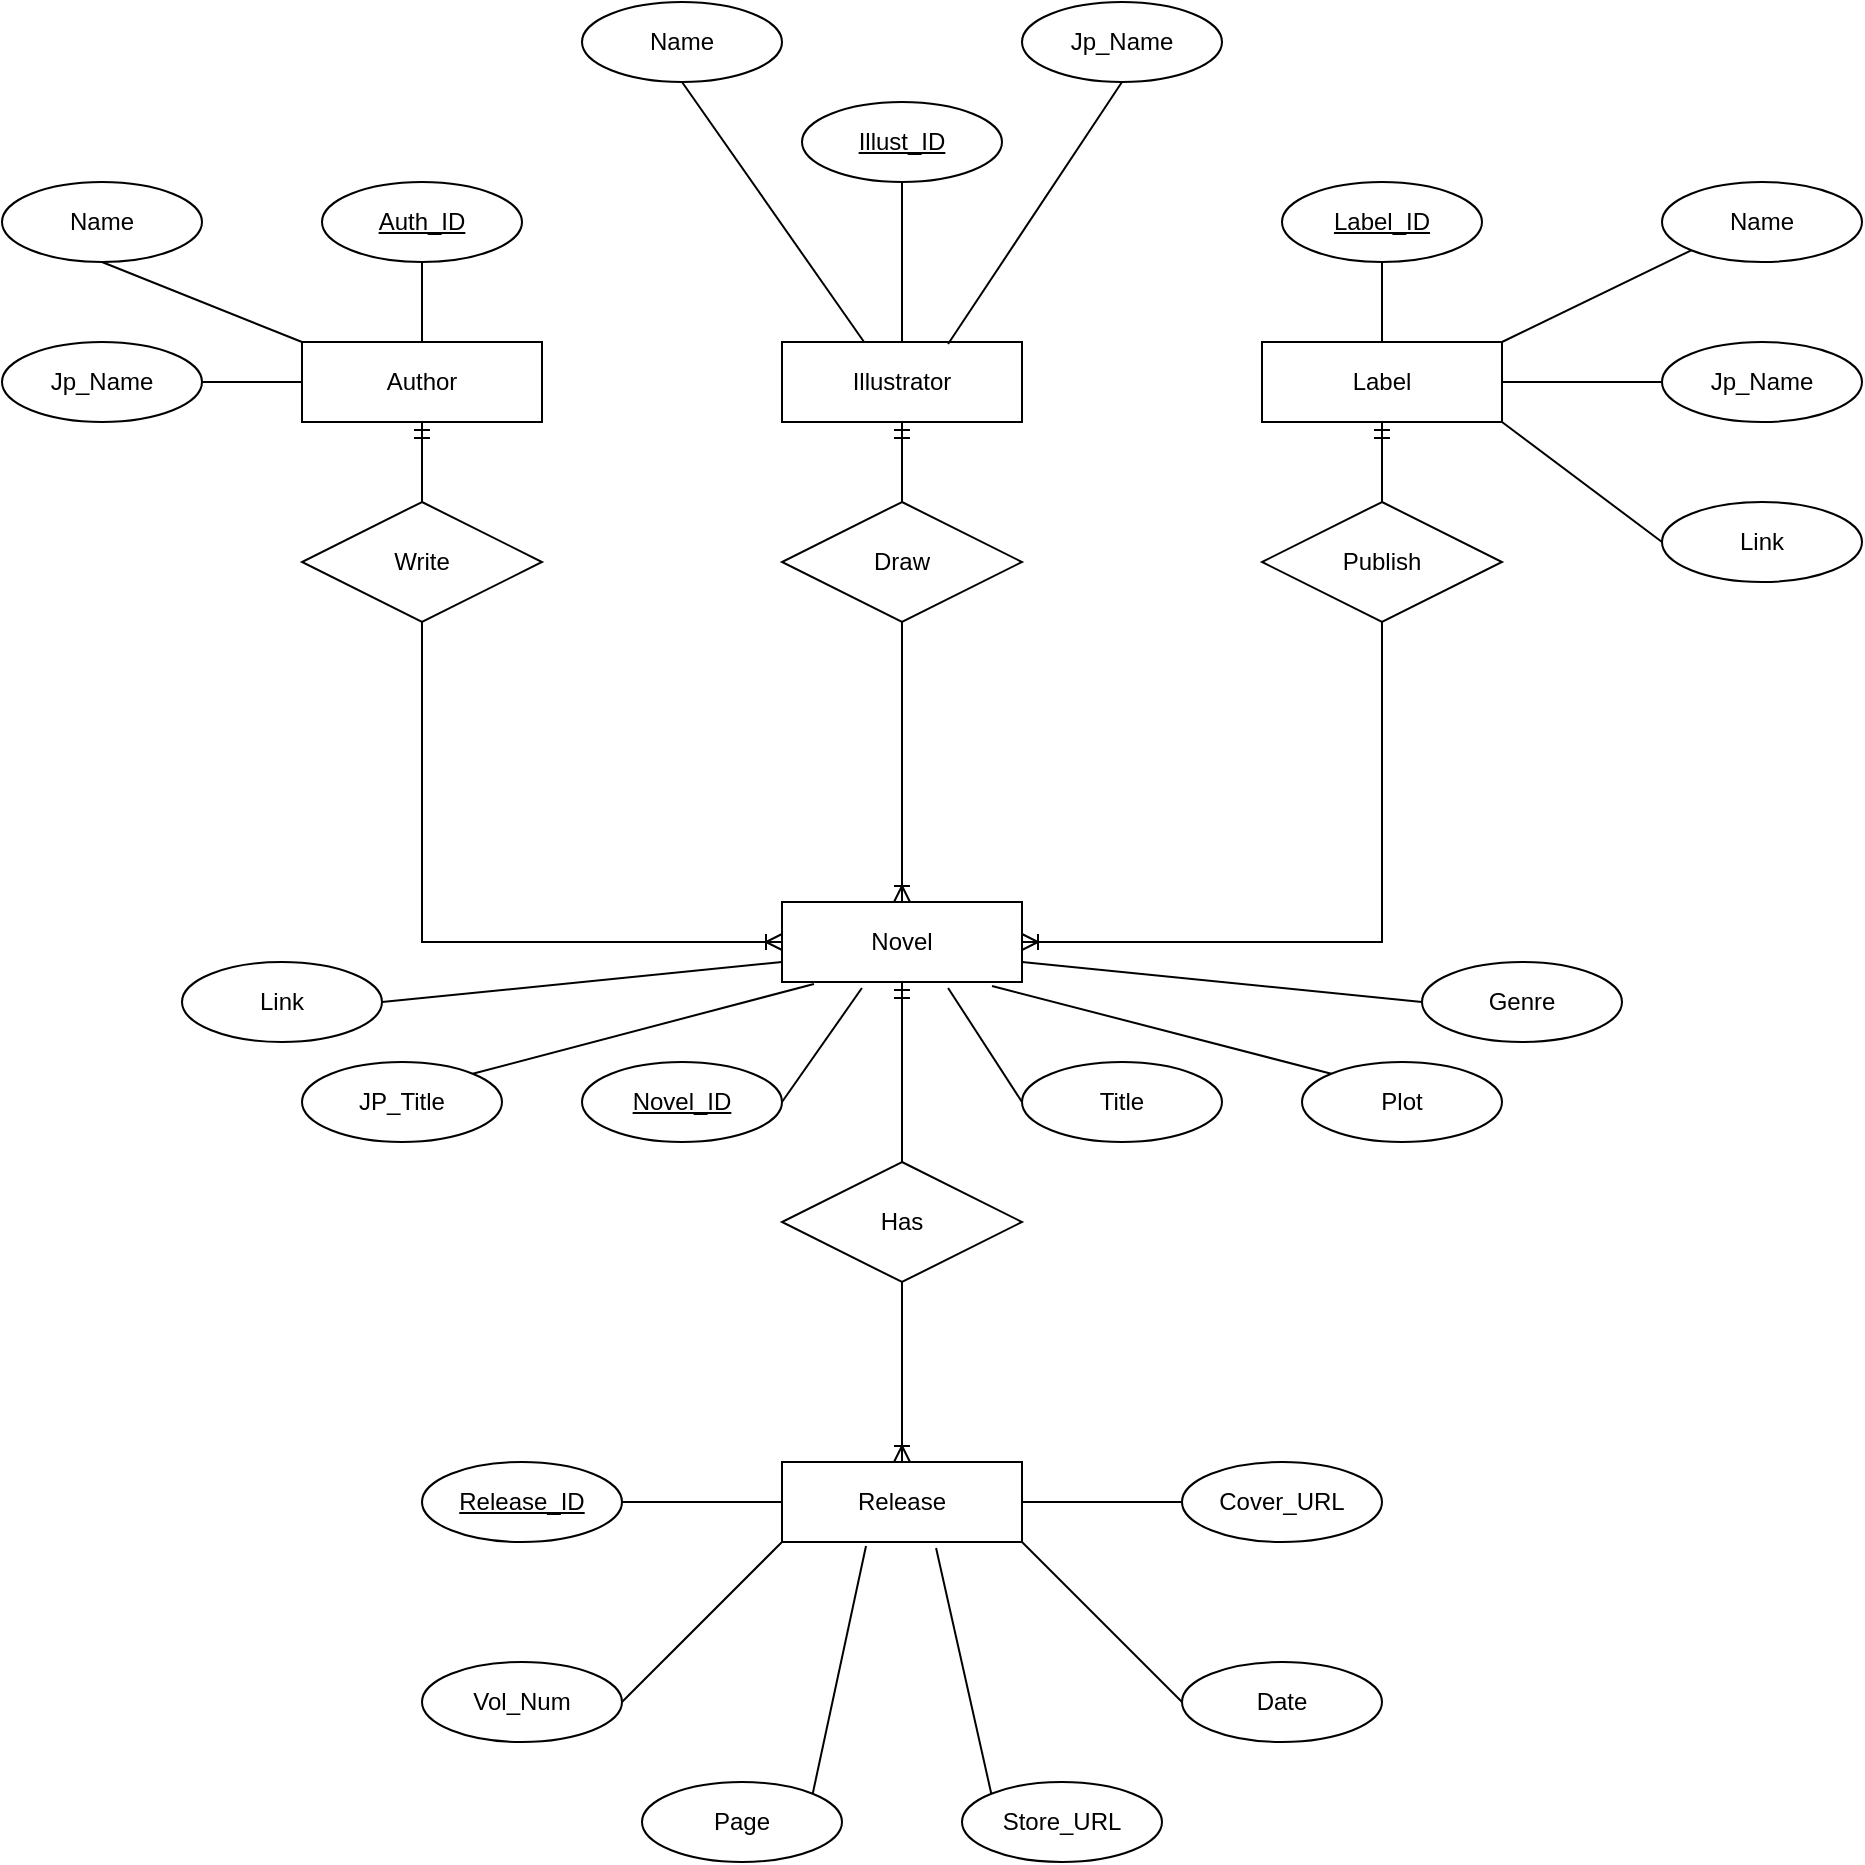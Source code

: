 <mxfile version="14.5.1" type="device" pages="2"><diagram id="R2lEEEUBdFMjLlhIrx00" name="ERD"><mxGraphModel dx="1874" dy="592" grid="1" gridSize="10" guides="1" tooltips="1" connect="1" arrows="1" fold="1" page="1" pageScale="1" pageWidth="850" pageHeight="1100" math="0" shadow="0" extFonts="Permanent Marker^https://fonts.googleapis.com/css?family=Permanent+Marker"><root><mxCell id="0"/><mxCell id="1" parent="0"/><mxCell id="e9-Bhs5bKv9WQ3CNY-xH-1" value="Novel" style="rounded=0;whiteSpace=wrap;html=1;" parent="1" vertex="1"><mxGeometry x="320" y="480" width="120" height="40" as="geometry"/></mxCell><mxCell id="WKJP4gaNy5CjSDz19_Bn-2" style="edgeStyle=none;rounded=0;orthogonalLoop=1;jettySize=auto;html=1;exitX=0.5;exitY=0;exitDx=0;exitDy=0;entryX=0.5;entryY=1;entryDx=0;entryDy=0;endArrow=none;endFill=0;" parent="1" source="e9-Bhs5bKv9WQ3CNY-xH-2" target="e9-Bhs5bKv9WQ3CNY-xH-36" edge="1"><mxGeometry relative="1" as="geometry"/></mxCell><mxCell id="WKJP4gaNy5CjSDz19_Bn-3" style="edgeStyle=none;rounded=0;orthogonalLoop=1;jettySize=auto;html=1;exitX=1;exitY=0.5;exitDx=0;exitDy=0;entryX=0;entryY=0.5;entryDx=0;entryDy=0;endArrow=none;endFill=0;" parent="1" source="e9-Bhs5bKv9WQ3CNY-xH-2" target="e9-Bhs5bKv9WQ3CNY-xH-35" edge="1"><mxGeometry relative="1" as="geometry"/></mxCell><mxCell id="WKJP4gaNy5CjSDz19_Bn-4" style="edgeStyle=none;rounded=0;orthogonalLoop=1;jettySize=auto;html=1;exitX=1;exitY=1;exitDx=0;exitDy=0;entryX=0;entryY=0.5;entryDx=0;entryDy=0;endArrow=none;endFill=0;" parent="1" source="e9-Bhs5bKv9WQ3CNY-xH-2" target="e9-Bhs5bKv9WQ3CNY-xH-38" edge="1"><mxGeometry relative="1" as="geometry"/></mxCell><mxCell id="e9-Bhs5bKv9WQ3CNY-xH-2" value="Label&lt;span style=&quot;color: rgba(0 , 0 , 0 , 0) ; font-family: monospace ; font-size: 0px&quot;&gt;%3CmxGraphModel%3E%3Croot%3E%3CmxCell%20id%3D%220%22%2F%3E%3CmxCell%20id%3D%221%22%20parent%3D%220%22%2F%3E%3CmxCell%20id%3D%222%22%20value%3D%22Series%22%20style%3D%22rounded%3D0%3BwhiteSpace%3Dwrap%3Bhtml%3D1%3B%22%20vertex%3D%221%22%20parent%3D%221%22%3E%3CmxGeometry%20x%3D%22280%22%20y%3D%22240%22%20width%3D%22120%22%20height%3D%2240%22%20as%3D%22geometry%22%2F%3E%3C%2FmxCell%3E%3C%2Froot%3E%3C%2FmxGraphModel%3E&lt;/span&gt;" style="rounded=0;whiteSpace=wrap;html=1;" parent="1" vertex="1"><mxGeometry x="560" y="200" width="120" height="40" as="geometry"/></mxCell><mxCell id="e9-Bhs5bKv9WQ3CNY-xH-3" value="Author" style="rounded=0;whiteSpace=wrap;html=1;" parent="1" vertex="1"><mxGeometry x="80" y="200" width="120" height="40" as="geometry"/></mxCell><mxCell id="e9-Bhs5bKv9WQ3CNY-xH-4" value="Release" style="rounded=0;whiteSpace=wrap;html=1;" parent="1" vertex="1"><mxGeometry x="320" y="760" width="120" height="40" as="geometry"/></mxCell><mxCell id="e9-Bhs5bKv9WQ3CNY-xH-5" value="Illustrator" style="rounded=0;whiteSpace=wrap;html=1;" parent="1" vertex="1"><mxGeometry x="320" y="200" width="120" height="40" as="geometry"/></mxCell><mxCell id="e9-Bhs5bKv9WQ3CNY-xH-14" style="edgeStyle=none;rounded=0;orthogonalLoop=1;jettySize=auto;html=1;exitX=0.5;exitY=1;exitDx=0;exitDy=0;entryX=0.5;entryY=0;entryDx=0;entryDy=0;endArrow=none;endFill=0;" parent="1" source="e9-Bhs5bKv9WQ3CNY-xH-8" target="e9-Bhs5bKv9WQ3CNY-xH-3" edge="1"><mxGeometry relative="1" as="geometry"/></mxCell><mxCell id="e9-Bhs5bKv9WQ3CNY-xH-8" value="&lt;u&gt;Auth_ID&lt;/u&gt;" style="ellipse;whiteSpace=wrap;html=1;align=center;" parent="1" vertex="1"><mxGeometry x="90" y="120" width="100" height="40" as="geometry"/></mxCell><mxCell id="e9-Bhs5bKv9WQ3CNY-xH-15" style="edgeStyle=none;rounded=0;orthogonalLoop=1;jettySize=auto;html=1;exitX=0.5;exitY=1;exitDx=0;exitDy=0;entryX=0;entryY=0;entryDx=0;entryDy=0;endArrow=none;endFill=0;" parent="1" source="e9-Bhs5bKv9WQ3CNY-xH-9" target="e9-Bhs5bKv9WQ3CNY-xH-3" edge="1"><mxGeometry relative="1" as="geometry"/></mxCell><mxCell id="e9-Bhs5bKv9WQ3CNY-xH-9" value="Name" style="ellipse;whiteSpace=wrap;html=1;align=center;" parent="1" vertex="1"><mxGeometry x="-70" y="120" width="100" height="40" as="geometry"/></mxCell><mxCell id="e9-Bhs5bKv9WQ3CNY-xH-16" style="edgeStyle=none;rounded=0;orthogonalLoop=1;jettySize=auto;html=1;exitX=1;exitY=0.5;exitDx=0;exitDy=0;entryX=0;entryY=0.5;entryDx=0;entryDy=0;endArrow=none;endFill=0;" parent="1" source="e9-Bhs5bKv9WQ3CNY-xH-10" target="e9-Bhs5bKv9WQ3CNY-xH-3" edge="1"><mxGeometry relative="1" as="geometry"/></mxCell><mxCell id="e9-Bhs5bKv9WQ3CNY-xH-10" value="Jp_Name" style="ellipse;whiteSpace=wrap;html=1;align=center;" parent="1" vertex="1"><mxGeometry x="-70" y="200" width="100" height="40" as="geometry"/></mxCell><mxCell id="WKJP4gaNy5CjSDz19_Bn-38" style="edgeStyle=orthogonalEdgeStyle;rounded=0;orthogonalLoop=1;jettySize=auto;html=1;exitX=0.5;exitY=1;exitDx=0;exitDy=0;entryX=0;entryY=0.5;entryDx=0;entryDy=0;endArrow=ERoneToMany;endFill=0;" parent="1" source="e9-Bhs5bKv9WQ3CNY-xH-17" target="e9-Bhs5bKv9WQ3CNY-xH-1" edge="1"><mxGeometry relative="1" as="geometry"/></mxCell><mxCell id="WKJP4gaNy5CjSDz19_Bn-39" style="edgeStyle=orthogonalEdgeStyle;rounded=0;orthogonalLoop=1;jettySize=auto;html=1;exitX=0.5;exitY=0;exitDx=0;exitDy=0;entryX=0.5;entryY=1;entryDx=0;entryDy=0;endArrow=ERmandOne;endFill=0;" parent="1" source="e9-Bhs5bKv9WQ3CNY-xH-17" target="e9-Bhs5bKv9WQ3CNY-xH-3" edge="1"><mxGeometry relative="1" as="geometry"/></mxCell><mxCell id="e9-Bhs5bKv9WQ3CNY-xH-17" value="Write" style="shape=rhombus;perimeter=rhombusPerimeter;whiteSpace=wrap;html=1;align=center;" parent="1" vertex="1"><mxGeometry x="80" y="280" width="120" height="60" as="geometry"/></mxCell><mxCell id="WKJP4gaNy5CjSDz19_Bn-40" style="edgeStyle=orthogonalEdgeStyle;rounded=0;orthogonalLoop=1;jettySize=auto;html=1;exitX=0.5;exitY=1;exitDx=0;exitDy=0;entryX=0.5;entryY=0;entryDx=0;entryDy=0;endArrow=ERoneToMany;endFill=0;" parent="1" source="e9-Bhs5bKv9WQ3CNY-xH-19" target="e9-Bhs5bKv9WQ3CNY-xH-1" edge="1"><mxGeometry relative="1" as="geometry"/></mxCell><mxCell id="WKJP4gaNy5CjSDz19_Bn-44" style="edgeStyle=orthogonalEdgeStyle;rounded=0;orthogonalLoop=1;jettySize=auto;html=1;exitX=0.5;exitY=0;exitDx=0;exitDy=0;entryX=0.5;entryY=1;entryDx=0;entryDy=0;endArrow=ERmandOne;endFill=0;" parent="1" source="e9-Bhs5bKv9WQ3CNY-xH-19" target="e9-Bhs5bKv9WQ3CNY-xH-5" edge="1"><mxGeometry relative="1" as="geometry"/></mxCell><mxCell id="e9-Bhs5bKv9WQ3CNY-xH-19" value="Draw" style="shape=rhombus;perimeter=rhombusPerimeter;whiteSpace=wrap;html=1;align=center;" parent="1" vertex="1"><mxGeometry x="320" y="280" width="120" height="60" as="geometry"/></mxCell><mxCell id="WKJP4gaNy5CjSDz19_Bn-41" style="edgeStyle=orthogonalEdgeStyle;rounded=0;orthogonalLoop=1;jettySize=auto;html=1;exitX=0.5;exitY=1;exitDx=0;exitDy=0;entryX=1;entryY=0.5;entryDx=0;entryDy=0;endArrow=ERoneToMany;endFill=0;" parent="1" source="e9-Bhs5bKv9WQ3CNY-xH-20" target="e9-Bhs5bKv9WQ3CNY-xH-1" edge="1"><mxGeometry relative="1" as="geometry"/></mxCell><mxCell id="WKJP4gaNy5CjSDz19_Bn-43" style="edgeStyle=orthogonalEdgeStyle;rounded=0;orthogonalLoop=1;jettySize=auto;html=1;exitX=0.5;exitY=0;exitDx=0;exitDy=0;entryX=0.5;entryY=1;entryDx=0;entryDy=0;endArrow=ERmandOne;endFill=0;" parent="1" source="e9-Bhs5bKv9WQ3CNY-xH-20" target="e9-Bhs5bKv9WQ3CNY-xH-2" edge="1"><mxGeometry relative="1" as="geometry"/></mxCell><mxCell id="e9-Bhs5bKv9WQ3CNY-xH-20" value="Publish" style="shape=rhombus;perimeter=rhombusPerimeter;whiteSpace=wrap;html=1;align=center;" parent="1" vertex="1"><mxGeometry x="560" y="280" width="120" height="60" as="geometry"/></mxCell><mxCell id="e9-Bhs5bKv9WQ3CNY-xH-31" style="rounded=0;orthogonalLoop=1;jettySize=auto;html=1;exitX=0.5;exitY=1;exitDx=0;exitDy=0;entryX=0.5;entryY=0;entryDx=0;entryDy=0;endArrow=none;endFill=0;" parent="1" source="e9-Bhs5bKv9WQ3CNY-xH-28" target="e9-Bhs5bKv9WQ3CNY-xH-5" edge="1"><mxGeometry relative="1" as="geometry"/></mxCell><mxCell id="e9-Bhs5bKv9WQ3CNY-xH-28" value="&lt;u&gt;Illust_ID&lt;/u&gt;" style="ellipse;whiteSpace=wrap;html=1;align=center;" parent="1" vertex="1"><mxGeometry x="330" y="80" width="100" height="40" as="geometry"/></mxCell><mxCell id="e9-Bhs5bKv9WQ3CNY-xH-33" style="edgeStyle=none;rounded=0;orthogonalLoop=1;jettySize=auto;html=1;exitX=0.5;exitY=1;exitDx=0;exitDy=0;entryX=0.342;entryY=0;entryDx=0;entryDy=0;entryPerimeter=0;endArrow=none;endFill=0;" parent="1" source="e9-Bhs5bKv9WQ3CNY-xH-29" target="e9-Bhs5bKv9WQ3CNY-xH-5" edge="1"><mxGeometry relative="1" as="geometry"/></mxCell><mxCell id="e9-Bhs5bKv9WQ3CNY-xH-29" value="Name" style="ellipse;whiteSpace=wrap;html=1;align=center;" parent="1" vertex="1"><mxGeometry x="220" y="30" width="100" height="40" as="geometry"/></mxCell><mxCell id="e9-Bhs5bKv9WQ3CNY-xH-32" style="edgeStyle=none;rounded=0;orthogonalLoop=1;jettySize=auto;html=1;exitX=0.5;exitY=1;exitDx=0;exitDy=0;entryX=0.692;entryY=0.025;entryDx=0;entryDy=0;entryPerimeter=0;endArrow=none;endFill=0;" parent="1" source="e9-Bhs5bKv9WQ3CNY-xH-30" target="e9-Bhs5bKv9WQ3CNY-xH-5" edge="1"><mxGeometry relative="1" as="geometry"/></mxCell><mxCell id="e9-Bhs5bKv9WQ3CNY-xH-30" value="Jp_Name" style="ellipse;whiteSpace=wrap;html=1;align=center;" parent="1" vertex="1"><mxGeometry x="440" y="30" width="100" height="40" as="geometry"/></mxCell><mxCell id="WKJP4gaNy5CjSDz19_Bn-1" style="edgeStyle=none;rounded=0;orthogonalLoop=1;jettySize=auto;html=1;exitX=0;exitY=1;exitDx=0;exitDy=0;entryX=1;entryY=0;entryDx=0;entryDy=0;endArrow=none;endFill=0;" parent="1" source="e9-Bhs5bKv9WQ3CNY-xH-34" target="e9-Bhs5bKv9WQ3CNY-xH-2" edge="1"><mxGeometry relative="1" as="geometry"/></mxCell><mxCell id="e9-Bhs5bKv9WQ3CNY-xH-34" value="Name" style="ellipse;whiteSpace=wrap;html=1;align=center;" parent="1" vertex="1"><mxGeometry x="760" y="120" width="100" height="40" as="geometry"/></mxCell><mxCell id="e9-Bhs5bKv9WQ3CNY-xH-35" value="Jp_Name" style="ellipse;whiteSpace=wrap;html=1;align=center;" parent="1" vertex="1"><mxGeometry x="760" y="200" width="100" height="40" as="geometry"/></mxCell><mxCell id="e9-Bhs5bKv9WQ3CNY-xH-36" value="&lt;u&gt;Label_ID&lt;/u&gt;" style="ellipse;whiteSpace=wrap;html=1;align=center;" parent="1" vertex="1"><mxGeometry x="570" y="120" width="100" height="40" as="geometry"/></mxCell><mxCell id="e9-Bhs5bKv9WQ3CNY-xH-38" value="Link" style="ellipse;whiteSpace=wrap;html=1;align=center;" parent="1" vertex="1"><mxGeometry x="760" y="280" width="100" height="40" as="geometry"/></mxCell><mxCell id="WKJP4gaNy5CjSDz19_Bn-42" style="edgeStyle=orthogonalEdgeStyle;rounded=0;orthogonalLoop=1;jettySize=auto;html=1;exitX=0.5;exitY=1;exitDx=0;exitDy=0;entryX=0.5;entryY=0;entryDx=0;entryDy=0;endArrow=ERoneToMany;endFill=0;" parent="1" source="WKJP4gaNy5CjSDz19_Bn-5" target="e9-Bhs5bKv9WQ3CNY-xH-4" edge="1"><mxGeometry relative="1" as="geometry"/></mxCell><mxCell id="WKJP4gaNy5CjSDz19_Bn-45" style="edgeStyle=orthogonalEdgeStyle;rounded=0;orthogonalLoop=1;jettySize=auto;html=1;exitX=0.5;exitY=0;exitDx=0;exitDy=0;entryX=0.5;entryY=1;entryDx=0;entryDy=0;endArrow=ERmandOne;endFill=0;" parent="1" source="WKJP4gaNy5CjSDz19_Bn-5" target="e9-Bhs5bKv9WQ3CNY-xH-1" edge="1"><mxGeometry relative="1" as="geometry"/></mxCell><mxCell id="WKJP4gaNy5CjSDz19_Bn-5" value="Has" style="shape=rhombus;perimeter=rhombusPerimeter;whiteSpace=wrap;html=1;align=center;" parent="1" vertex="1"><mxGeometry x="320" y="610" width="120" height="60" as="geometry"/></mxCell><mxCell id="WKJP4gaNy5CjSDz19_Bn-6" style="edgeStyle=none;rounded=0;orthogonalLoop=1;jettySize=auto;html=1;exitX=1;exitY=1;exitDx=0;exitDy=0;endArrow=none;endFill=0;" parent="1" source="WKJP4gaNy5CjSDz19_Bn-5" target="WKJP4gaNy5CjSDz19_Bn-5" edge="1"><mxGeometry relative="1" as="geometry"/></mxCell><mxCell id="WKJP4gaNy5CjSDz19_Bn-17" style="edgeStyle=none;rounded=0;orthogonalLoop=1;jettySize=auto;html=1;exitX=1;exitY=0.5;exitDx=0;exitDy=0;entryX=0.333;entryY=1.075;entryDx=0;entryDy=0;entryPerimeter=0;endArrow=none;endFill=0;" parent="1" source="WKJP4gaNy5CjSDz19_Bn-9" target="e9-Bhs5bKv9WQ3CNY-xH-1" edge="1"><mxGeometry relative="1" as="geometry"/></mxCell><mxCell id="WKJP4gaNy5CjSDz19_Bn-9" value="&lt;u&gt;Novel_ID&lt;/u&gt;" style="ellipse;whiteSpace=wrap;html=1;align=center;" parent="1" vertex="1"><mxGeometry x="220" y="560" width="100" height="40" as="geometry"/></mxCell><mxCell id="WKJP4gaNy5CjSDz19_Bn-21" style="edgeStyle=none;rounded=0;orthogonalLoop=1;jettySize=auto;html=1;exitX=0;exitY=0.5;exitDx=0;exitDy=0;entryX=0.692;entryY=1.075;entryDx=0;entryDy=0;entryPerimeter=0;endArrow=none;endFill=0;" parent="1" source="WKJP4gaNy5CjSDz19_Bn-10" target="e9-Bhs5bKv9WQ3CNY-xH-1" edge="1"><mxGeometry relative="1" as="geometry"/></mxCell><mxCell id="WKJP4gaNy5CjSDz19_Bn-10" value="Title&lt;span style=&quot;color: rgba(0 , 0 , 0 , 0) ; font-family: monospace ; font-size: 0px&quot;&gt;%3CmxGraphModel%3E%3Croot%3E%3CmxCell%20id%3D%220%22%2F%3E%3CmxCell%20id%3D%221%22%20parent%3D%220%22%2F%3E%3CmxCell%20id%3D%222%22%20value%3D%22%26lt%3Bu%26gt%3BSeries_ID%26lt%3B%2Fu%26gt%3B%22%20style%3D%22ellipse%3BwhiteSpace%3Dwrap%3Bhtml%3D1%3Balign%3Dcenter%3B%22%20vertex%3D%221%22%20parent%3D%221%22%3E%3CmxGeometry%20x%3D%22-40%22%20y%3D%22560%22%20width%3D%22100%22%20height%3D%2240%22%20as%3D%22geometry%22%2F%3E%3C%2FmxCell%3E%3C%2Froot%3E%3C%2FmxGraphModel%3E&lt;/span&gt;" style="ellipse;whiteSpace=wrap;html=1;align=center;" parent="1" vertex="1"><mxGeometry x="440" y="560" width="100" height="40" as="geometry"/></mxCell><mxCell id="WKJP4gaNy5CjSDz19_Bn-18" style="edgeStyle=none;rounded=0;orthogonalLoop=1;jettySize=auto;html=1;exitX=1;exitY=0;exitDx=0;exitDy=0;entryX=0.133;entryY=1.025;entryDx=0;entryDy=0;entryPerimeter=0;endArrow=none;endFill=0;" parent="1" source="WKJP4gaNy5CjSDz19_Bn-11" target="e9-Bhs5bKv9WQ3CNY-xH-1" edge="1"><mxGeometry relative="1" as="geometry"/></mxCell><mxCell id="WKJP4gaNy5CjSDz19_Bn-11" value="JP_Title" style="ellipse;whiteSpace=wrap;html=1;align=center;" parent="1" vertex="1"><mxGeometry x="80" y="560" width="100" height="40" as="geometry"/></mxCell><mxCell id="WKJP4gaNy5CjSDz19_Bn-22" style="edgeStyle=none;rounded=0;orthogonalLoop=1;jettySize=auto;html=1;exitX=0;exitY=0;exitDx=0;exitDy=0;entryX=0.875;entryY=1.05;entryDx=0;entryDy=0;entryPerimeter=0;endArrow=none;endFill=0;" parent="1" source="WKJP4gaNy5CjSDz19_Bn-12" target="e9-Bhs5bKv9WQ3CNY-xH-1" edge="1"><mxGeometry relative="1" as="geometry"/></mxCell><mxCell id="WKJP4gaNy5CjSDz19_Bn-12" value="Plot" style="ellipse;whiteSpace=wrap;html=1;align=center;" parent="1" vertex="1"><mxGeometry x="580" y="560" width="100" height="40" as="geometry"/></mxCell><mxCell id="WKJP4gaNy5CjSDz19_Bn-19" style="edgeStyle=none;rounded=0;orthogonalLoop=1;jettySize=auto;html=1;exitX=1;exitY=0.5;exitDx=0;exitDy=0;entryX=0;entryY=0.75;entryDx=0;entryDy=0;endArrow=none;endFill=0;" parent="1" source="WKJP4gaNy5CjSDz19_Bn-13" target="e9-Bhs5bKv9WQ3CNY-xH-1" edge="1"><mxGeometry relative="1" as="geometry"/></mxCell><mxCell id="WKJP4gaNy5CjSDz19_Bn-13" value="Link" style="ellipse;whiteSpace=wrap;html=1;align=center;" parent="1" vertex="1"><mxGeometry x="20" y="510" width="100" height="40" as="geometry"/></mxCell><mxCell id="WKJP4gaNy5CjSDz19_Bn-23" style="edgeStyle=none;rounded=0;orthogonalLoop=1;jettySize=auto;html=1;exitX=0;exitY=0.5;exitDx=0;exitDy=0;entryX=1;entryY=0.75;entryDx=0;entryDy=0;endArrow=none;endFill=0;" parent="1" source="WKJP4gaNy5CjSDz19_Bn-14" target="e9-Bhs5bKv9WQ3CNY-xH-1" edge="1"><mxGeometry relative="1" as="geometry"/></mxCell><mxCell id="WKJP4gaNy5CjSDz19_Bn-14" value="Genre" style="ellipse;whiteSpace=wrap;html=1;align=center;" parent="1" vertex="1"><mxGeometry x="640" y="510" width="100" height="40" as="geometry"/></mxCell><mxCell id="WKJP4gaNy5CjSDz19_Bn-31" style="edgeStyle=none;rounded=0;orthogonalLoop=1;jettySize=auto;html=1;exitX=1;exitY=0.5;exitDx=0;exitDy=0;entryX=0;entryY=0.5;entryDx=0;entryDy=0;endArrow=none;endFill=0;" parent="1" source="WKJP4gaNy5CjSDz19_Bn-24" target="e9-Bhs5bKv9WQ3CNY-xH-4" edge="1"><mxGeometry relative="1" as="geometry"/></mxCell><mxCell id="WKJP4gaNy5CjSDz19_Bn-24" value="&lt;u&gt;Release_ID&lt;/u&gt;" style="ellipse;whiteSpace=wrap;html=1;align=center;" parent="1" vertex="1"><mxGeometry x="140" y="760" width="100" height="40" as="geometry"/></mxCell><mxCell id="WKJP4gaNy5CjSDz19_Bn-32" style="edgeStyle=none;rounded=0;orthogonalLoop=1;jettySize=auto;html=1;exitX=1;exitY=0.5;exitDx=0;exitDy=0;entryX=0;entryY=1;entryDx=0;entryDy=0;endArrow=none;endFill=0;" parent="1" source="WKJP4gaNy5CjSDz19_Bn-25" target="e9-Bhs5bKv9WQ3CNY-xH-4" edge="1"><mxGeometry relative="1" as="geometry"/></mxCell><mxCell id="WKJP4gaNy5CjSDz19_Bn-25" value="Vol_Num" style="ellipse;whiteSpace=wrap;html=1;align=center;" parent="1" vertex="1"><mxGeometry x="140" y="860" width="100" height="40" as="geometry"/></mxCell><mxCell id="WKJP4gaNy5CjSDz19_Bn-36" style="edgeStyle=none;rounded=0;orthogonalLoop=1;jettySize=auto;html=1;exitX=1;exitY=0;exitDx=0;exitDy=0;entryX=0.35;entryY=1.05;entryDx=0;entryDy=0;entryPerimeter=0;endArrow=none;endFill=0;" parent="1" source="WKJP4gaNy5CjSDz19_Bn-26" target="e9-Bhs5bKv9WQ3CNY-xH-4" edge="1"><mxGeometry relative="1" as="geometry"/></mxCell><mxCell id="WKJP4gaNy5CjSDz19_Bn-26" value="Page" style="ellipse;whiteSpace=wrap;html=1;align=center;" parent="1" vertex="1"><mxGeometry x="250" y="920" width="100" height="40" as="geometry"/></mxCell><mxCell id="WKJP4gaNy5CjSDz19_Bn-34" style="edgeStyle=none;rounded=0;orthogonalLoop=1;jettySize=auto;html=1;exitX=0;exitY=0.5;exitDx=0;exitDy=0;entryX=1;entryY=1;entryDx=0;entryDy=0;endArrow=none;endFill=0;" parent="1" source="WKJP4gaNy5CjSDz19_Bn-27" target="e9-Bhs5bKv9WQ3CNY-xH-4" edge="1"><mxGeometry relative="1" as="geometry"/></mxCell><mxCell id="WKJP4gaNy5CjSDz19_Bn-27" value="Date&lt;span style=&quot;color: rgba(0 , 0 , 0 , 0) ; font-family: monospace ; font-size: 0px&quot;&gt;%3CmxGraphModel%3E%3Croot%3E%3CmxCell%20id%3D%220%22%2F%3E%3CmxCell%20id%3D%221%22%20parent%3D%220%22%2F%3E%3CmxCell%20id%3D%222%22%20value%3D%22Vol_Num%22%20style%3D%22ellipse%3BwhiteSpace%3Dwrap%3Bhtml%3D1%3Balign%3Dcenter%3B%22%20vertex%3D%221%22%20parent%3D%221%22%3E%3CmxGeometry%20x%3D%22100%22%20y%3D%22850%22%20width%3D%22100%22%20height%3D%2240%22%20as%3D%22geometry%22%2F%3E%3C%2FmxCell%3E%3C%2Froot%3E%3C%2FmxGraphModel%3E&lt;/span&gt;" style="ellipse;whiteSpace=wrap;html=1;align=center;" parent="1" vertex="1"><mxGeometry x="520" y="860" width="100" height="40" as="geometry"/></mxCell><mxCell id="WKJP4gaNy5CjSDz19_Bn-33" style="edgeStyle=none;rounded=0;orthogonalLoop=1;jettySize=auto;html=1;exitX=0;exitY=0.5;exitDx=0;exitDy=0;entryX=1;entryY=0.5;entryDx=0;entryDy=0;endArrow=none;endFill=0;" parent="1" source="WKJP4gaNy5CjSDz19_Bn-28" target="e9-Bhs5bKv9WQ3CNY-xH-4" edge="1"><mxGeometry relative="1" as="geometry"/></mxCell><mxCell id="WKJP4gaNy5CjSDz19_Bn-28" value="Cover_URL" style="ellipse;whiteSpace=wrap;html=1;align=center;" parent="1" vertex="1"><mxGeometry x="520" y="760" width="100" height="40" as="geometry"/></mxCell><mxCell id="WKJP4gaNy5CjSDz19_Bn-35" style="edgeStyle=none;rounded=0;orthogonalLoop=1;jettySize=auto;html=1;exitX=0;exitY=0;exitDx=0;exitDy=0;entryX=0.642;entryY=1.075;entryDx=0;entryDy=0;entryPerimeter=0;endArrow=none;endFill=0;" parent="1" source="WKJP4gaNy5CjSDz19_Bn-29" target="e9-Bhs5bKv9WQ3CNY-xH-4" edge="1"><mxGeometry relative="1" as="geometry"/></mxCell><mxCell id="WKJP4gaNy5CjSDz19_Bn-29" value="Store_URL" style="ellipse;whiteSpace=wrap;html=1;align=center;" parent="1" vertex="1"><mxGeometry x="410" y="920" width="100" height="40" as="geometry"/></mxCell></root></mxGraphModel></diagram><diagram id="Dg5NM9fQqLVibTMdCCqb" name="Table"><mxGraphModel dx="1024" dy="592" grid="1" gridSize="10" guides="1" tooltips="1" connect="1" arrows="1" fold="1" page="1" pageScale="1" pageWidth="1100" pageHeight="850" math="0" shadow="0"><root><mxCell id="9auo0ZUwCYPt3QfbZZwT-0"/><mxCell id="9auo0ZUwCYPt3QfbZZwT-1" parent="9auo0ZUwCYPt3QfbZZwT-0"/><mxCell id="9auo0ZUwCYPt3QfbZZwT-4" value="Novel" style="shape=table;startSize=30;container=1;collapsible=1;childLayout=tableLayout;fixedRows=1;rowLines=0;fontStyle=1;align=center;resizeLast=1;" parent="9auo0ZUwCYPt3QfbZZwT-1" vertex="1"><mxGeometry x="420" y="220" width="250" height="310" as="geometry"/></mxCell><mxCell id="9auo0ZUwCYPt3QfbZZwT-5" value="" style="shape=partialRectangle;collapsible=0;dropTarget=0;pointerEvents=0;fillColor=none;points=[[0,0.5],[1,0.5]];portConstraint=eastwest;top=0;left=0;right=0;bottom=1;" parent="9auo0ZUwCYPt3QfbZZwT-4" vertex="1"><mxGeometry y="30" width="250" height="30" as="geometry"/></mxCell><mxCell id="9auo0ZUwCYPt3QfbZZwT-6" value="PK" style="shape=partialRectangle;overflow=hidden;connectable=0;fillColor=none;top=0;left=0;bottom=0;right=0;fontStyle=1;" parent="9auo0ZUwCYPt3QfbZZwT-5" vertex="1"><mxGeometry width="30" height="30" as="geometry"/></mxCell><mxCell id="9auo0ZUwCYPt3QfbZZwT-7" value="novel_ID" style="shape=partialRectangle;overflow=hidden;connectable=0;fillColor=none;top=0;left=0;bottom=0;right=0;align=left;spacingLeft=6;fontStyle=5;" parent="9auo0ZUwCYPt3QfbZZwT-5" vertex="1"><mxGeometry x="30" width="220" height="30" as="geometry"/></mxCell><mxCell id="9auo0ZUwCYPt3QfbZZwT-8" value="" style="shape=partialRectangle;collapsible=0;dropTarget=0;pointerEvents=0;fillColor=none;points=[[0,0.5],[1,0.5]];portConstraint=eastwest;top=0;left=0;right=0;bottom=0;" parent="9auo0ZUwCYPt3QfbZZwT-4" vertex="1"><mxGeometry y="60" width="250" height="30" as="geometry"/></mxCell><mxCell id="9auo0ZUwCYPt3QfbZZwT-9" value="" style="shape=partialRectangle;overflow=hidden;connectable=0;fillColor=none;top=0;left=0;bottom=0;right=0;" parent="9auo0ZUwCYPt3QfbZZwT-8" vertex="1"><mxGeometry width="30" height="30" as="geometry"/></mxCell><mxCell id="9auo0ZUwCYPt3QfbZZwT-10" value="title" style="shape=partialRectangle;overflow=hidden;connectable=0;fillColor=none;top=0;left=0;bottom=0;right=0;align=left;spacingLeft=6;" parent="9auo0ZUwCYPt3QfbZZwT-8" vertex="1"><mxGeometry x="30" width="220" height="30" as="geometry"/></mxCell><mxCell id="9auo0ZUwCYPt3QfbZZwT-11" value="" style="shape=partialRectangle;collapsible=0;dropTarget=0;pointerEvents=0;fillColor=none;points=[[0,0.5],[1,0.5]];portConstraint=eastwest;top=0;left=0;right=0;bottom=0;" parent="9auo0ZUwCYPt3QfbZZwT-4" vertex="1"><mxGeometry y="90" width="250" height="30" as="geometry"/></mxCell><mxCell id="9auo0ZUwCYPt3QfbZZwT-12" value="" style="shape=partialRectangle;overflow=hidden;connectable=0;fillColor=none;top=0;left=0;bottom=0;right=0;" parent="9auo0ZUwCYPt3QfbZZwT-11" vertex="1"><mxGeometry width="30" height="30" as="geometry"/></mxCell><mxCell id="9auo0ZUwCYPt3QfbZZwT-13" value="japanise_title" style="shape=partialRectangle;overflow=hidden;connectable=0;fillColor=none;top=0;left=0;bottom=0;right=0;align=left;spacingLeft=6;" parent="9auo0ZUwCYPt3QfbZZwT-11" vertex="1"><mxGeometry x="30" width="220" height="30" as="geometry"/></mxCell><mxCell id="rU7B00O5N7elT9gD8thF-62" value="" style="shape=partialRectangle;collapsible=0;dropTarget=0;pointerEvents=0;fillColor=none;points=[[0,0.5],[1,0.5]];portConstraint=eastwest;top=0;left=0;right=0;bottom=0;" parent="9auo0ZUwCYPt3QfbZZwT-4" vertex="1"><mxGeometry y="120" width="250" height="30" as="geometry"/></mxCell><mxCell id="rU7B00O5N7elT9gD8thF-63" value="" style="shape=partialRectangle;overflow=hidden;connectable=0;fillColor=none;top=0;left=0;bottom=0;right=0;" parent="rU7B00O5N7elT9gD8thF-62" vertex="1"><mxGeometry width="30" height="30" as="geometry"/></mxCell><mxCell id="rU7B00O5N7elT9gD8thF-64" value="plot" style="shape=partialRectangle;overflow=hidden;connectable=0;fillColor=none;top=0;left=0;bottom=0;right=0;align=left;spacingLeft=6;" parent="rU7B00O5N7elT9gD8thF-62" vertex="1"><mxGeometry x="30" width="220" height="30" as="geometry"/></mxCell><mxCell id="rU7B00O5N7elT9gD8thF-65" value="" style="shape=partialRectangle;collapsible=0;dropTarget=0;pointerEvents=0;fillColor=none;points=[[0,0.5],[1,0.5]];portConstraint=eastwest;top=0;left=0;right=0;bottom=0;" parent="9auo0ZUwCYPt3QfbZZwT-4" vertex="1"><mxGeometry y="150" width="250" height="30" as="geometry"/></mxCell><mxCell id="rU7B00O5N7elT9gD8thF-66" value="" style="shape=partialRectangle;overflow=hidden;connectable=0;fillColor=none;top=0;left=0;bottom=0;right=0;" parent="rU7B00O5N7elT9gD8thF-65" vertex="1"><mxGeometry width="30" height="30" as="geometry"/></mxCell><mxCell id="rU7B00O5N7elT9gD8thF-67" value="link" style="shape=partialRectangle;overflow=hidden;connectable=0;fillColor=none;top=0;left=0;bottom=0;right=0;align=left;spacingLeft=6;" parent="rU7B00O5N7elT9gD8thF-65" vertex="1"><mxGeometry x="30" width="220" height="30" as="geometry"/></mxCell><mxCell id="rU7B00O5N7elT9gD8thF-137" value="" style="shape=partialRectangle;collapsible=0;dropTarget=0;pointerEvents=0;fillColor=none;points=[[0,0.5],[1,0.5]];portConstraint=eastwest;top=0;left=0;right=0;bottom=0;" parent="9auo0ZUwCYPt3QfbZZwT-4" vertex="1"><mxGeometry y="180" width="250" height="30" as="geometry"/></mxCell><mxCell id="rU7B00O5N7elT9gD8thF-138" value="" style="shape=partialRectangle;overflow=hidden;connectable=0;fillColor=none;top=0;left=0;bottom=0;right=0;" parent="rU7B00O5N7elT9gD8thF-137" vertex="1"><mxGeometry width="30" height="30" as="geometry"/></mxCell><mxCell id="rU7B00O5N7elT9gD8thF-139" value="genre" style="shape=partialRectangle;overflow=hidden;connectable=0;fillColor=none;top=0;left=0;bottom=0;right=0;align=left;spacingLeft=6;" parent="rU7B00O5N7elT9gD8thF-137" vertex="1"><mxGeometry x="30" width="220" height="30" as="geometry"/></mxCell><mxCell id="rU7B00O5N7elT9gD8thF-159" value="" style="shape=partialRectangle;collapsible=0;dropTarget=0;pointerEvents=0;fillColor=none;points=[[0,0.5],[1,0.5]];portConstraint=eastwest;top=0;left=0;right=0;bottom=0;" parent="9auo0ZUwCYPt3QfbZZwT-4" vertex="1"><mxGeometry y="210" width="250" height="30" as="geometry"/></mxCell><mxCell id="rU7B00O5N7elT9gD8thF-160" value="FK" style="shape=partialRectangle;overflow=hidden;connectable=0;fillColor=none;top=0;left=0;bottom=0;right=0;" parent="rU7B00O5N7elT9gD8thF-159" vertex="1"><mxGeometry width="30" height="30" as="geometry"/></mxCell><mxCell id="rU7B00O5N7elT9gD8thF-161" value="auth_id" style="shape=partialRectangle;overflow=hidden;connectable=0;fillColor=none;top=0;left=0;bottom=0;right=0;align=left;spacingLeft=6;" parent="rU7B00O5N7elT9gD8thF-159" vertex="1"><mxGeometry x="30" width="220" height="30" as="geometry"/></mxCell><mxCell id="rU7B00O5N7elT9gD8thF-165" value="" style="shape=partialRectangle;collapsible=0;dropTarget=0;pointerEvents=0;fillColor=none;points=[[0,0.5],[1,0.5]];portConstraint=eastwest;top=0;left=0;right=0;bottom=0;" parent="9auo0ZUwCYPt3QfbZZwT-4" vertex="1"><mxGeometry y="240" width="250" height="30" as="geometry"/></mxCell><mxCell id="rU7B00O5N7elT9gD8thF-166" value="FK" style="shape=partialRectangle;overflow=hidden;connectable=0;fillColor=none;top=0;left=0;bottom=0;right=0;" parent="rU7B00O5N7elT9gD8thF-165" vertex="1"><mxGeometry width="30" height="30" as="geometry"/></mxCell><mxCell id="rU7B00O5N7elT9gD8thF-167" value="ilust_ID" style="shape=partialRectangle;overflow=hidden;connectable=0;fillColor=none;top=0;left=0;bottom=0;right=0;align=left;spacingLeft=6;" parent="rU7B00O5N7elT9gD8thF-165" vertex="1"><mxGeometry x="30" width="220" height="30" as="geometry"/></mxCell><mxCell id="rU7B00O5N7elT9gD8thF-168" value="" style="shape=partialRectangle;collapsible=0;dropTarget=0;pointerEvents=0;fillColor=none;points=[[0,0.5],[1,0.5]];portConstraint=eastwest;top=0;left=0;right=0;bottom=0;" parent="9auo0ZUwCYPt3QfbZZwT-4" vertex="1"><mxGeometry y="270" width="250" height="30" as="geometry"/></mxCell><mxCell id="rU7B00O5N7elT9gD8thF-169" value="FK" style="shape=partialRectangle;overflow=hidden;connectable=0;fillColor=none;top=0;left=0;bottom=0;right=0;" parent="rU7B00O5N7elT9gD8thF-168" vertex="1"><mxGeometry width="30" height="30" as="geometry"/></mxCell><mxCell id="rU7B00O5N7elT9gD8thF-170" value="label_ID" style="shape=partialRectangle;overflow=hidden;connectable=0;fillColor=none;top=0;left=0;bottom=0;right=0;align=left;spacingLeft=6;" parent="rU7B00O5N7elT9gD8thF-168" vertex="1"><mxGeometry x="30" width="220" height="30" as="geometry"/></mxCell><mxCell id="9auo0ZUwCYPt3QfbZZwT-24" value="Author" style="shape=table;startSize=30;container=1;collapsible=1;childLayout=tableLayout;fixedRows=1;rowLines=0;fontStyle=1;align=center;resizeLast=1;" parent="9auo0ZUwCYPt3QfbZZwT-1" vertex="1"><mxGeometry x="50" y="290" width="250" height="130" as="geometry"/></mxCell><mxCell id="9auo0ZUwCYPt3QfbZZwT-25" value="" style="shape=partialRectangle;collapsible=0;dropTarget=0;pointerEvents=0;fillColor=none;points=[[0,0.5],[1,0.5]];portConstraint=eastwest;top=0;left=0;right=0;bottom=1;" parent="9auo0ZUwCYPt3QfbZZwT-24" vertex="1"><mxGeometry y="30" width="250" height="30" as="geometry"/></mxCell><mxCell id="9auo0ZUwCYPt3QfbZZwT-26" value="PK" style="shape=partialRectangle;overflow=hidden;connectable=0;fillColor=none;top=0;left=0;bottom=0;right=0;fontStyle=1;" parent="9auo0ZUwCYPt3QfbZZwT-25" vertex="1"><mxGeometry width="30" height="30" as="geometry"/></mxCell><mxCell id="9auo0ZUwCYPt3QfbZZwT-27" value="auth_ID" style="shape=partialRectangle;overflow=hidden;connectable=0;fillColor=none;top=0;left=0;bottom=0;right=0;align=left;spacingLeft=6;fontStyle=5;" parent="9auo0ZUwCYPt3QfbZZwT-25" vertex="1"><mxGeometry x="30" width="220" height="30" as="geometry"/></mxCell><mxCell id="9auo0ZUwCYPt3QfbZZwT-28" value="" style="shape=partialRectangle;collapsible=0;dropTarget=0;pointerEvents=0;fillColor=none;points=[[0,0.5],[1,0.5]];portConstraint=eastwest;top=0;left=0;right=0;bottom=0;" parent="9auo0ZUwCYPt3QfbZZwT-24" vertex="1"><mxGeometry y="60" width="250" height="30" as="geometry"/></mxCell><mxCell id="9auo0ZUwCYPt3QfbZZwT-29" value="" style="shape=partialRectangle;overflow=hidden;connectable=0;fillColor=none;top=0;left=0;bottom=0;right=0;" parent="9auo0ZUwCYPt3QfbZZwT-28" vertex="1"><mxGeometry width="30" height="30" as="geometry"/></mxCell><mxCell id="9auo0ZUwCYPt3QfbZZwT-30" value="name" style="shape=partialRectangle;overflow=hidden;connectable=0;fillColor=none;top=0;left=0;bottom=0;right=0;align=left;spacingLeft=6;" parent="9auo0ZUwCYPt3QfbZZwT-28" vertex="1"><mxGeometry x="30" width="220" height="30" as="geometry"/></mxCell><mxCell id="rU7B00O5N7elT9gD8thF-82" value="" style="shape=partialRectangle;collapsible=0;dropTarget=0;pointerEvents=0;fillColor=none;points=[[0,0.5],[1,0.5]];portConstraint=eastwest;top=0;left=0;right=0;bottom=0;" parent="9auo0ZUwCYPt3QfbZZwT-24" vertex="1"><mxGeometry y="90" width="250" height="30" as="geometry"/></mxCell><mxCell id="rU7B00O5N7elT9gD8thF-83" value="" style="shape=partialRectangle;overflow=hidden;connectable=0;fillColor=none;top=0;left=0;bottom=0;right=0;" parent="rU7B00O5N7elT9gD8thF-82" vertex="1"><mxGeometry width="30" height="30" as="geometry"/></mxCell><mxCell id="rU7B00O5N7elT9gD8thF-84" value="japanese_name" style="shape=partialRectangle;overflow=hidden;connectable=0;fillColor=none;top=0;left=0;bottom=0;right=0;align=left;spacingLeft=6;" parent="rU7B00O5N7elT9gD8thF-82" vertex="1"><mxGeometry x="30" width="220" height="30" as="geometry"/></mxCell><mxCell id="rU7B00O5N7elT9gD8thF-85" value="Illustrator" style="shape=table;startSize=30;container=1;collapsible=1;childLayout=tableLayout;fixedRows=1;rowLines=0;fontStyle=1;align=center;resizeLast=1;" parent="9auo0ZUwCYPt3QfbZZwT-1" vertex="1"><mxGeometry x="50" y="520" width="250" height="130" as="geometry"/></mxCell><mxCell id="rU7B00O5N7elT9gD8thF-86" value="" style="shape=partialRectangle;collapsible=0;dropTarget=0;pointerEvents=0;fillColor=none;points=[[0,0.5],[1,0.5]];portConstraint=eastwest;top=0;left=0;right=0;bottom=1;" parent="rU7B00O5N7elT9gD8thF-85" vertex="1"><mxGeometry y="30" width="250" height="30" as="geometry"/></mxCell><mxCell id="rU7B00O5N7elT9gD8thF-87" value="PK" style="shape=partialRectangle;overflow=hidden;connectable=0;fillColor=none;top=0;left=0;bottom=0;right=0;fontStyle=1;" parent="rU7B00O5N7elT9gD8thF-86" vertex="1"><mxGeometry width="30" height="30" as="geometry"/></mxCell><mxCell id="rU7B00O5N7elT9gD8thF-88" value="illust_ID" style="shape=partialRectangle;overflow=hidden;connectable=0;fillColor=none;top=0;left=0;bottom=0;right=0;align=left;spacingLeft=6;fontStyle=5;" parent="rU7B00O5N7elT9gD8thF-86" vertex="1"><mxGeometry x="30" width="220" height="30" as="geometry"/></mxCell><mxCell id="rU7B00O5N7elT9gD8thF-89" value="" style="shape=partialRectangle;collapsible=0;dropTarget=0;pointerEvents=0;fillColor=none;points=[[0,0.5],[1,0.5]];portConstraint=eastwest;top=0;left=0;right=0;bottom=0;" parent="rU7B00O5N7elT9gD8thF-85" vertex="1"><mxGeometry y="60" width="250" height="30" as="geometry"/></mxCell><mxCell id="rU7B00O5N7elT9gD8thF-90" value="" style="shape=partialRectangle;overflow=hidden;connectable=0;fillColor=none;top=0;left=0;bottom=0;right=0;" parent="rU7B00O5N7elT9gD8thF-89" vertex="1"><mxGeometry width="30" height="30" as="geometry"/></mxCell><mxCell id="rU7B00O5N7elT9gD8thF-91" value="name" style="shape=partialRectangle;overflow=hidden;connectable=0;fillColor=none;top=0;left=0;bottom=0;right=0;align=left;spacingLeft=6;" parent="rU7B00O5N7elT9gD8thF-89" vertex="1"><mxGeometry x="30" width="220" height="30" as="geometry"/></mxCell><mxCell id="rU7B00O5N7elT9gD8thF-92" value="" style="shape=partialRectangle;collapsible=0;dropTarget=0;pointerEvents=0;fillColor=none;points=[[0,0.5],[1,0.5]];portConstraint=eastwest;top=0;left=0;right=0;bottom=0;" parent="rU7B00O5N7elT9gD8thF-85" vertex="1"><mxGeometry y="90" width="250" height="30" as="geometry"/></mxCell><mxCell id="rU7B00O5N7elT9gD8thF-93" value="" style="shape=partialRectangle;overflow=hidden;connectable=0;fillColor=none;top=0;left=0;bottom=0;right=0;" parent="rU7B00O5N7elT9gD8thF-92" vertex="1"><mxGeometry width="30" height="30" as="geometry"/></mxCell><mxCell id="rU7B00O5N7elT9gD8thF-94" value="japanese_name" style="shape=partialRectangle;overflow=hidden;connectable=0;fillColor=none;top=0;left=0;bottom=0;right=0;align=left;spacingLeft=6;" parent="rU7B00O5N7elT9gD8thF-92" vertex="1"><mxGeometry x="30" width="220" height="30" as="geometry"/></mxCell><mxCell id="rU7B00O5N7elT9gD8thF-95" value="Label" style="shape=table;startSize=30;container=1;collapsible=1;childLayout=tableLayout;fixedRows=1;rowLines=0;fontStyle=1;align=center;resizeLast=1;" parent="9auo0ZUwCYPt3QfbZZwT-1" vertex="1"><mxGeometry x="420" y="580" width="250" height="160" as="geometry"/></mxCell><mxCell id="rU7B00O5N7elT9gD8thF-96" value="" style="shape=partialRectangle;collapsible=0;dropTarget=0;pointerEvents=0;fillColor=none;points=[[0,0.5],[1,0.5]];portConstraint=eastwest;top=0;left=0;right=0;bottom=1;" parent="rU7B00O5N7elT9gD8thF-95" vertex="1"><mxGeometry y="30" width="250" height="30" as="geometry"/></mxCell><mxCell id="rU7B00O5N7elT9gD8thF-97" value="PK" style="shape=partialRectangle;overflow=hidden;connectable=0;fillColor=none;top=0;left=0;bottom=0;right=0;fontStyle=1;" parent="rU7B00O5N7elT9gD8thF-96" vertex="1"><mxGeometry width="30" height="30" as="geometry"/></mxCell><mxCell id="rU7B00O5N7elT9gD8thF-98" value="label_ID" style="shape=partialRectangle;overflow=hidden;connectable=0;fillColor=none;top=0;left=0;bottom=0;right=0;align=left;spacingLeft=6;fontStyle=5;" parent="rU7B00O5N7elT9gD8thF-96" vertex="1"><mxGeometry x="30" width="220" height="30" as="geometry"/></mxCell><mxCell id="rU7B00O5N7elT9gD8thF-99" value="" style="shape=partialRectangle;collapsible=0;dropTarget=0;pointerEvents=0;fillColor=none;points=[[0,0.5],[1,0.5]];portConstraint=eastwest;top=0;left=0;right=0;bottom=0;" parent="rU7B00O5N7elT9gD8thF-95" vertex="1"><mxGeometry y="60" width="250" height="30" as="geometry"/></mxCell><mxCell id="rU7B00O5N7elT9gD8thF-100" value="" style="shape=partialRectangle;overflow=hidden;connectable=0;fillColor=none;top=0;left=0;bottom=0;right=0;" parent="rU7B00O5N7elT9gD8thF-99" vertex="1"><mxGeometry width="30" height="30" as="geometry"/></mxCell><mxCell id="rU7B00O5N7elT9gD8thF-101" value="name" style="shape=partialRectangle;overflow=hidden;connectable=0;fillColor=none;top=0;left=0;bottom=0;right=0;align=left;spacingLeft=6;" parent="rU7B00O5N7elT9gD8thF-99" vertex="1"><mxGeometry x="30" width="220" height="30" as="geometry"/></mxCell><mxCell id="rU7B00O5N7elT9gD8thF-102" value="" style="shape=partialRectangle;collapsible=0;dropTarget=0;pointerEvents=0;fillColor=none;points=[[0,0.5],[1,0.5]];portConstraint=eastwest;top=0;left=0;right=0;bottom=0;" parent="rU7B00O5N7elT9gD8thF-95" vertex="1"><mxGeometry y="90" width="250" height="30" as="geometry"/></mxCell><mxCell id="rU7B00O5N7elT9gD8thF-103" value="" style="shape=partialRectangle;overflow=hidden;connectable=0;fillColor=none;top=0;left=0;bottom=0;right=0;" parent="rU7B00O5N7elT9gD8thF-102" vertex="1"><mxGeometry width="30" height="30" as="geometry"/></mxCell><mxCell id="rU7B00O5N7elT9gD8thF-104" value="japanise_name" style="shape=partialRectangle;overflow=hidden;connectable=0;fillColor=none;top=0;left=0;bottom=0;right=0;align=left;spacingLeft=6;" parent="rU7B00O5N7elT9gD8thF-102" vertex="1"><mxGeometry x="30" width="220" height="30" as="geometry"/></mxCell><mxCell id="rU7B00O5N7elT9gD8thF-105" value="" style="shape=partialRectangle;collapsible=0;dropTarget=0;pointerEvents=0;fillColor=none;points=[[0,0.5],[1,0.5]];portConstraint=eastwest;top=0;left=0;right=0;bottom=0;" parent="rU7B00O5N7elT9gD8thF-95" vertex="1"><mxGeometry y="120" width="250" height="30" as="geometry"/></mxCell><mxCell id="rU7B00O5N7elT9gD8thF-106" value="" style="shape=partialRectangle;overflow=hidden;connectable=0;fillColor=none;top=0;left=0;bottom=0;right=0;" parent="rU7B00O5N7elT9gD8thF-105" vertex="1"><mxGeometry width="30" height="30" as="geometry"/></mxCell><mxCell id="rU7B00O5N7elT9gD8thF-107" value="link" style="shape=partialRectangle;overflow=hidden;connectable=0;fillColor=none;top=0;left=0;bottom=0;right=0;align=left;spacingLeft=6;" parent="rU7B00O5N7elT9gD8thF-105" vertex="1"><mxGeometry x="30" width="220" height="30" as="geometry"/></mxCell><mxCell id="rU7B00O5N7elT9gD8thF-111" value="Release" style="shape=table;startSize=30;container=1;collapsible=1;childLayout=tableLayout;fixedRows=1;rowLines=0;fontStyle=1;align=center;resizeLast=1;" parent="9auo0ZUwCYPt3QfbZZwT-1" vertex="1"><mxGeometry x="780" y="220" width="250" height="250" as="geometry"/></mxCell><mxCell id="rU7B00O5N7elT9gD8thF-112" value="" style="shape=partialRectangle;collapsible=0;dropTarget=0;pointerEvents=0;fillColor=none;points=[[0,0.5],[1,0.5]];portConstraint=eastwest;top=0;left=0;right=0;bottom=1;" parent="rU7B00O5N7elT9gD8thF-111" vertex="1"><mxGeometry y="30" width="250" height="30" as="geometry"/></mxCell><mxCell id="rU7B00O5N7elT9gD8thF-113" value="PK" style="shape=partialRectangle;overflow=hidden;connectable=0;fillColor=none;top=0;left=0;bottom=0;right=0;fontStyle=1;" parent="rU7B00O5N7elT9gD8thF-112" vertex="1"><mxGeometry width="30" height="30" as="geometry"/></mxCell><mxCell id="rU7B00O5N7elT9gD8thF-114" value="release_ID" style="shape=partialRectangle;overflow=hidden;connectable=0;fillColor=none;top=0;left=0;bottom=0;right=0;align=left;spacingLeft=6;fontStyle=5;" parent="rU7B00O5N7elT9gD8thF-112" vertex="1"><mxGeometry x="30" width="220" height="30" as="geometry"/></mxCell><mxCell id="rU7B00O5N7elT9gD8thF-115" value="" style="shape=partialRectangle;collapsible=0;dropTarget=0;pointerEvents=0;fillColor=none;points=[[0,0.5],[1,0.5]];portConstraint=eastwest;top=0;left=0;right=0;bottom=0;" parent="rU7B00O5N7elT9gD8thF-111" vertex="1"><mxGeometry y="60" width="250" height="30" as="geometry"/></mxCell><mxCell id="rU7B00O5N7elT9gD8thF-116" value="" style="shape=partialRectangle;overflow=hidden;connectable=0;fillColor=none;top=0;left=0;bottom=0;right=0;" parent="rU7B00O5N7elT9gD8thF-115" vertex="1"><mxGeometry width="30" height="30" as="geometry"/></mxCell><mxCell id="rU7B00O5N7elT9gD8thF-117" value="vol_number" style="shape=partialRectangle;overflow=hidden;connectable=0;fillColor=none;top=0;left=0;bottom=0;right=0;align=left;spacingLeft=6;" parent="rU7B00O5N7elT9gD8thF-115" vertex="1"><mxGeometry x="30" width="220" height="30" as="geometry"/></mxCell><mxCell id="rU7B00O5N7elT9gD8thF-149" value="" style="shape=partialRectangle;collapsible=0;dropTarget=0;pointerEvents=0;fillColor=none;points=[[0,0.5],[1,0.5]];portConstraint=eastwest;top=0;left=0;right=0;bottom=0;" parent="rU7B00O5N7elT9gD8thF-111" vertex="1"><mxGeometry y="90" width="250" height="30" as="geometry"/></mxCell><mxCell id="rU7B00O5N7elT9gD8thF-150" value="" style="shape=partialRectangle;overflow=hidden;connectable=0;fillColor=none;top=0;left=0;bottom=0;right=0;" parent="rU7B00O5N7elT9gD8thF-149" vertex="1"><mxGeometry width="30" height="30" as="geometry"/></mxCell><mxCell id="rU7B00O5N7elT9gD8thF-151" value="page" style="shape=partialRectangle;overflow=hidden;connectable=0;fillColor=none;top=0;left=0;bottom=0;right=0;align=left;spacingLeft=6;" parent="rU7B00O5N7elT9gD8thF-149" vertex="1"><mxGeometry x="30" width="220" height="30" as="geometry"/></mxCell><mxCell id="rU7B00O5N7elT9gD8thF-124" value="" style="shape=partialRectangle;collapsible=0;dropTarget=0;pointerEvents=0;fillColor=none;points=[[0,0.5],[1,0.5]];portConstraint=eastwest;top=0;left=0;right=0;bottom=0;" parent="rU7B00O5N7elT9gD8thF-111" vertex="1"><mxGeometry y="120" width="250" height="30" as="geometry"/></mxCell><mxCell id="rU7B00O5N7elT9gD8thF-125" value="" style="shape=partialRectangle;overflow=hidden;connectable=0;fillColor=none;top=0;left=0;bottom=0;right=0;" parent="rU7B00O5N7elT9gD8thF-124" vertex="1"><mxGeometry width="30" height="30" as="geometry"/></mxCell><mxCell id="rU7B00O5N7elT9gD8thF-126" value="date" style="shape=partialRectangle;overflow=hidden;connectable=0;fillColor=none;top=0;left=0;bottom=0;right=0;align=left;spacingLeft=6;" parent="rU7B00O5N7elT9gD8thF-124" vertex="1"><mxGeometry x="30" width="220" height="30" as="geometry"/></mxCell><mxCell id="rU7B00O5N7elT9gD8thF-146" value="" style="shape=partialRectangle;collapsible=0;dropTarget=0;pointerEvents=0;fillColor=none;points=[[0,0.5],[1,0.5]];portConstraint=eastwest;top=0;left=0;right=0;bottom=0;" parent="rU7B00O5N7elT9gD8thF-111" vertex="1"><mxGeometry y="150" width="250" height="30" as="geometry"/></mxCell><mxCell id="rU7B00O5N7elT9gD8thF-147" value="" style="shape=partialRectangle;overflow=hidden;connectable=0;fillColor=none;top=0;left=0;bottom=0;right=0;" parent="rU7B00O5N7elT9gD8thF-146" vertex="1"><mxGeometry width="30" height="30" as="geometry"/></mxCell><mxCell id="rU7B00O5N7elT9gD8thF-148" value="cover_url" style="shape=partialRectangle;overflow=hidden;connectable=0;fillColor=none;top=0;left=0;bottom=0;right=0;align=left;spacingLeft=6;" parent="rU7B00O5N7elT9gD8thF-146" vertex="1"><mxGeometry x="30" width="220" height="30" as="geometry"/></mxCell><mxCell id="rU7B00O5N7elT9gD8thF-152" value="" style="shape=partialRectangle;collapsible=0;dropTarget=0;pointerEvents=0;fillColor=none;points=[[0,0.5],[1,0.5]];portConstraint=eastwest;top=0;left=0;right=0;bottom=0;" parent="rU7B00O5N7elT9gD8thF-111" vertex="1"><mxGeometry y="180" width="250" height="30" as="geometry"/></mxCell><mxCell id="rU7B00O5N7elT9gD8thF-153" value="" style="shape=partialRectangle;overflow=hidden;connectable=0;fillColor=none;top=0;left=0;bottom=0;right=0;" parent="rU7B00O5N7elT9gD8thF-152" vertex="1"><mxGeometry width="30" height="30" as="geometry"/></mxCell><mxCell id="rU7B00O5N7elT9gD8thF-154" value="store_url" style="shape=partialRectangle;overflow=hidden;connectable=0;fillColor=none;top=0;left=0;bottom=0;right=0;align=left;spacingLeft=6;" parent="rU7B00O5N7elT9gD8thF-152" vertex="1"><mxGeometry x="30" width="220" height="30" as="geometry"/></mxCell><mxCell id="rU7B00O5N7elT9gD8thF-155" value="" style="shape=partialRectangle;collapsible=0;dropTarget=0;pointerEvents=0;fillColor=none;points=[[0,0.5],[1,0.5]];portConstraint=eastwest;top=0;left=0;right=0;bottom=0;" parent="rU7B00O5N7elT9gD8thF-111" vertex="1"><mxGeometry y="210" width="250" height="30" as="geometry"/></mxCell><mxCell id="rU7B00O5N7elT9gD8thF-156" value="FK" style="shape=partialRectangle;overflow=hidden;connectable=0;fillColor=none;top=0;left=0;bottom=0;right=0;" parent="rU7B00O5N7elT9gD8thF-155" vertex="1"><mxGeometry width="30" height="30" as="geometry"/></mxCell><mxCell id="rU7B00O5N7elT9gD8thF-157" value="novel_ID" style="shape=partialRectangle;overflow=hidden;connectable=0;fillColor=none;top=0;left=0;bottom=0;right=0;align=left;spacingLeft=6;" parent="rU7B00O5N7elT9gD8thF-155" vertex="1"><mxGeometry x="30" width="220" height="30" as="geometry"/></mxCell><mxCell id="rU7B00O5N7elT9gD8thF-158" style="edgeStyle=orthogonalEdgeStyle;rounded=0;orthogonalLoop=1;jettySize=auto;html=1;entryX=1;entryY=0.5;entryDx=0;entryDy=0;endArrow=ERmandOne;endFill=0;startArrow=ERoneToMany;startFill=0;" parent="9auo0ZUwCYPt3QfbZZwT-1" source="rU7B00O5N7elT9gD8thF-155" target="9auo0ZUwCYPt3QfbZZwT-5" edge="1"><mxGeometry relative="1" as="geometry"/></mxCell><mxCell id="rU7B00O5N7elT9gD8thF-171" style="edgeStyle=orthogonalEdgeStyle;rounded=0;orthogonalLoop=1;jettySize=auto;html=1;entryX=1;entryY=0.5;entryDx=0;entryDy=0;startArrow=ERoneToMany;startFill=0;endArrow=ERmandOne;endFill=0;" parent="9auo0ZUwCYPt3QfbZZwT-1" source="rU7B00O5N7elT9gD8thF-159" target="9auo0ZUwCYPt3QfbZZwT-25" edge="1"><mxGeometry relative="1" as="geometry"/></mxCell><mxCell id="rU7B00O5N7elT9gD8thF-172" style="edgeStyle=orthogonalEdgeStyle;rounded=0;orthogonalLoop=1;jettySize=auto;html=1;entryX=1;entryY=0.5;entryDx=0;entryDy=0;endArrow=ERmandOne;endFill=0;startArrow=ERoneToMany;startFill=0;" parent="9auo0ZUwCYPt3QfbZZwT-1" source="rU7B00O5N7elT9gD8thF-165" target="rU7B00O5N7elT9gD8thF-86" edge="1"><mxGeometry relative="1" as="geometry"/></mxCell><mxCell id="rU7B00O5N7elT9gD8thF-173" style="edgeStyle=orthogonalEdgeStyle;rounded=0;orthogonalLoop=1;jettySize=auto;html=1;entryX=0;entryY=0.5;entryDx=0;entryDy=0;startArrow=ERoneToMany;startFill=0;endArrow=ERmandOne;endFill=0;" parent="9auo0ZUwCYPt3QfbZZwT-1" source="rU7B00O5N7elT9gD8thF-168" target="rU7B00O5N7elT9gD8thF-96" edge="1"><mxGeometry relative="1" as="geometry"/></mxCell></root></mxGraphModel></diagram></mxfile>